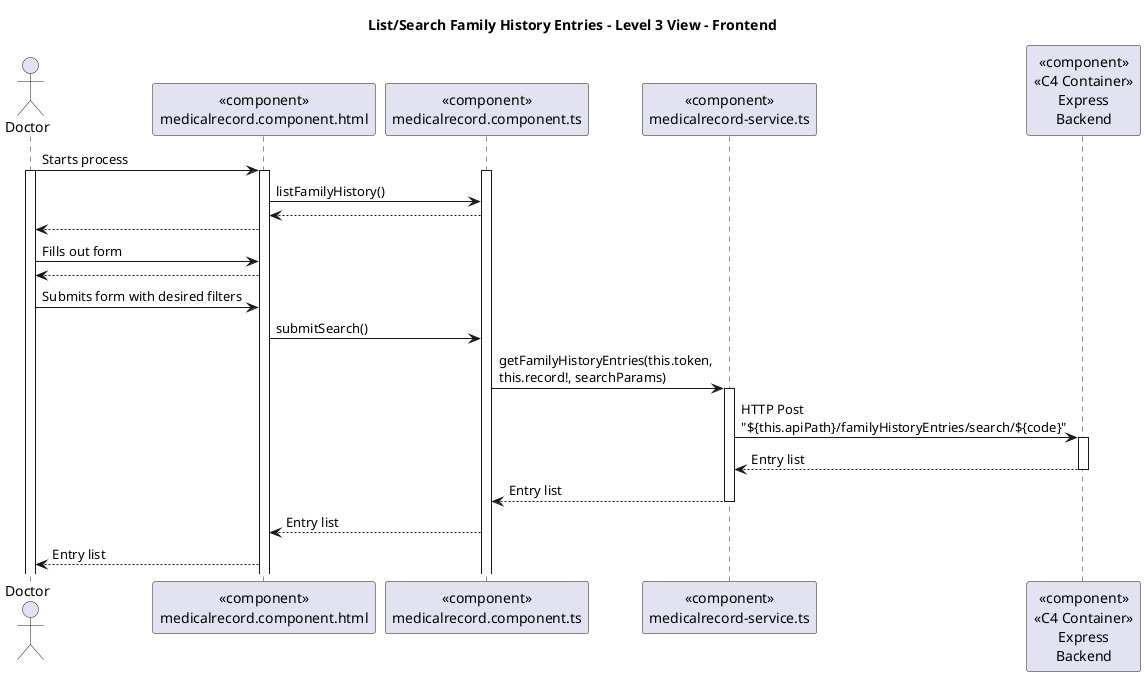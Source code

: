 @startuml

title List/Search Family History Entries - Level 3 View - Frontend

actor Doctor as U
participant "«component»\nmedicalrecord.component.html" as html
participant "«component»\nmedicalrecord.component.ts" as ts
participant "«component»\nmedicalrecord-service.ts" as service

participant "«component»\n«C4 Container»\nExpress\nBackend" as backend

U -> html : Starts process
activate U
activate html
activate ts

html -> ts : listFamilyHistory()
ts --> html
html --> U

U -> html : Fills out form
html --> U

U -> html : Submits form with desired filters
html -> ts : submitSearch()
ts -> service: getFamilyHistoryEntries(this.token,\nthis.record!, searchParams)
activate service
service -> backend : HTTP Post\n"${this.apiPath}/familyHistoryEntries/search/${code}"
activate backend
backend --> service : Entry list
deactivate backend
service --> ts : Entry list
deactivate service
ts --> html : Entry list
html --> U : Entry list

@enduml